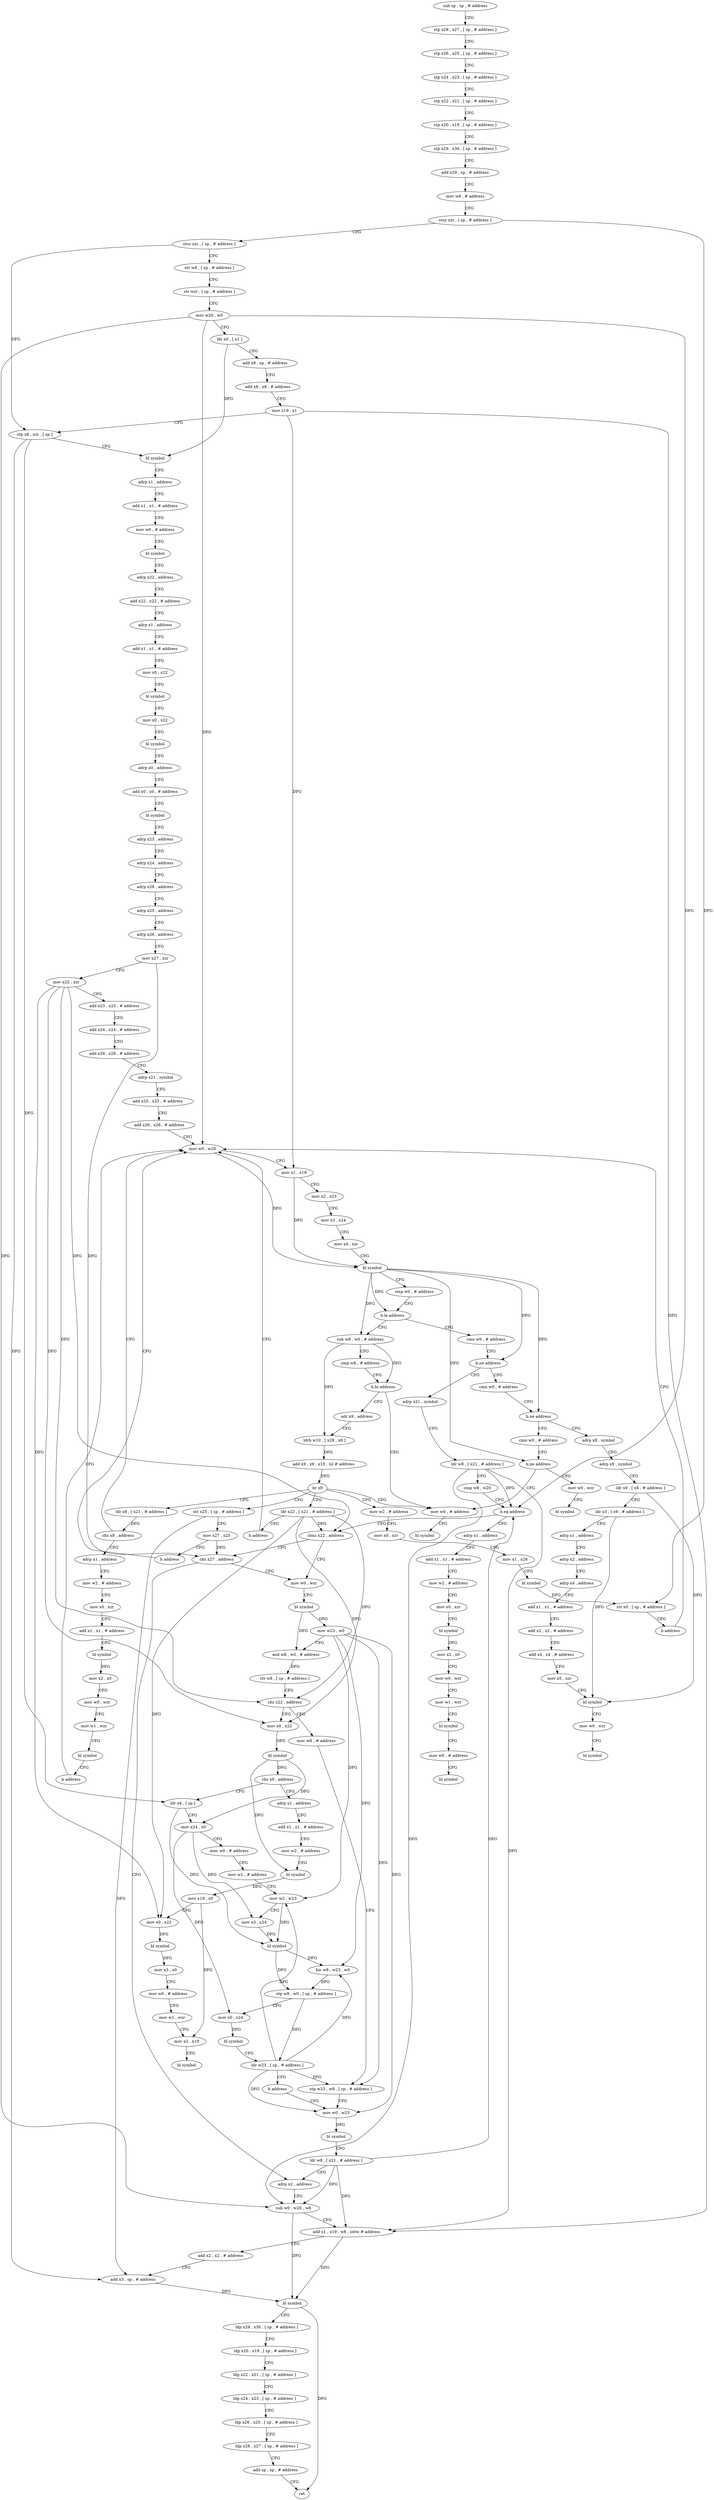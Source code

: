 digraph "func" {
"4201476" [label = "sub sp , sp , # address" ]
"4201480" [label = "stp x28 , x27 , [ sp , # address ]" ]
"4201484" [label = "stp x26 , x25 , [ sp , # address ]" ]
"4201488" [label = "stp x24 , x23 , [ sp , # address ]" ]
"4201492" [label = "stp x22 , x21 , [ sp , # address ]" ]
"4201496" [label = "stp x20 , x19 , [ sp , # address ]" ]
"4201500" [label = "stp x29 , x30 , [ sp , # address ]" ]
"4201504" [label = "add x29 , sp , # address" ]
"4201508" [label = "mov w8 , # address" ]
"4201512" [label = "stur xzr , [ sp , # address ]" ]
"4201516" [label = "stur xzr , [ sp , # address ]" ]
"4201520" [label = "str w8 , [ sp , # address ]" ]
"4201524" [label = "str wzr , [ sp , # address ]" ]
"4201528" [label = "mov w20 , w0" ]
"4201532" [label = "ldr x0 , [ x1 ]" ]
"4201536" [label = "add x8 , sp , # address" ]
"4201540" [label = "add x8 , x8 , # address" ]
"4201544" [label = "mov x19 , x1" ]
"4201548" [label = "stp x8 , xzr , [ sp ]" ]
"4201552" [label = "bl symbol" ]
"4201556" [label = "adrp x1 , address" ]
"4201560" [label = "add x1 , x1 , # address" ]
"4201564" [label = "mov w0 , # address" ]
"4201568" [label = "bl symbol" ]
"4201572" [label = "adrp x22 , address" ]
"4201576" [label = "add x22 , x22 , # address" ]
"4201580" [label = "adrp x1 , address" ]
"4201584" [label = "add x1 , x1 , # address" ]
"4201588" [label = "mov x0 , x22" ]
"4201592" [label = "bl symbol" ]
"4201596" [label = "mov x0 , x22" ]
"4201600" [label = "bl symbol" ]
"4201604" [label = "adrp x0 , address" ]
"4201608" [label = "add x0 , x0 , # address" ]
"4201612" [label = "bl symbol" ]
"4201616" [label = "adrp x23 , address" ]
"4201620" [label = "adrp x24 , address" ]
"4201624" [label = "adrp x28 , address" ]
"4201628" [label = "adrp x25 , address" ]
"4201632" [label = "adrp x26 , address" ]
"4201636" [label = "mov x27 , xzr" ]
"4201640" [label = "mov x22 , xzr" ]
"4201644" [label = "add x23 , x23 , # address" ]
"4201648" [label = "add x24 , x24 , # address" ]
"4201652" [label = "add x28 , x28 , # address" ]
"4201656" [label = "adrp x21 , symbol" ]
"4201660" [label = "add x25 , x25 , # address" ]
"4201664" [label = "add x26 , x26 , # address" ]
"4201668" [label = "mov w0 , w20" ]
"4201820" [label = "cmn w0 , # address" ]
"4201824" [label = "b.ne address" ]
"4202016" [label = "cmn w0 , # address" ]
"4201828" [label = "adrp x21 , symbol" ]
"4201700" [label = "sub w8 , w0 , # address" ]
"4201704" [label = "cmp w8 , # address" ]
"4201708" [label = "b.hi address" ]
"4202096" [label = "mov w0 , # address" ]
"4201712" [label = "adr x9 , address" ]
"4202020" [label = "b.ne address" ]
"4202080" [label = "cmn w0 , # address" ]
"4202024" [label = "adrp x8 , symbol" ]
"4201832" [label = "ldr w8 , [ x21 , # address ]" ]
"4201836" [label = "cmp w8 , w20" ]
"4201840" [label = "b.eq address" ]
"4202104" [label = "adrp x1 , address" ]
"4201844" [label = "cbnz x22 , address" ]
"4202100" [label = "bl symbol" ]
"4201716" [label = "ldrb w10 , [ x28 , x8 ]" ]
"4201720" [label = "add x9 , x9 , x10 , lsl # address" ]
"4201724" [label = "br x9" ]
"4201728" [label = "ldr x8 , [ x21 , # address ]" ]
"4201776" [label = "mov w2 , # address" ]
"4201800" [label = "ldr x22 , [ x21 , # address ]" ]
"4201808" [label = "str x25 , [ sp , # address ]" ]
"4202084" [label = "b.ne address" ]
"4202088" [label = "mov w0 , wzr" ]
"4202028" [label = "adrp x9 , symbol" ]
"4202032" [label = "ldr x0 , [ x8 , # address ]" ]
"4202036" [label = "ldr x3 , [ x9 , # address ]" ]
"4202040" [label = "adrp x1 , address" ]
"4202044" [label = "adrp x2 , address" ]
"4202048" [label = "adrp x4 , address" ]
"4202052" [label = "add x1 , x1 , # address" ]
"4202056" [label = "add x2 , x2 , # address" ]
"4202060" [label = "add x4 , x4 , # address" ]
"4202064" [label = "mov x5 , xzr" ]
"4202068" [label = "bl symbol" ]
"4202072" [label = "mov w0 , wzr" ]
"4202076" [label = "bl symbol" ]
"4202108" [label = "add x1 , x1 , # address" ]
"4202112" [label = "mov w2 , # address" ]
"4202116" [label = "mov x0 , xzr" ]
"4202120" [label = "bl symbol" ]
"4202124" [label = "mov x2 , x0" ]
"4202128" [label = "mov w0 , wzr" ]
"4202132" [label = "mov w1 , wzr" ]
"4202136" [label = "bl symbol" ]
"4202140" [label = "mov w0 , # address" ]
"4202144" [label = "bl symbol" ]
"4201852" [label = "mov w0 , wzr" ]
"4201848" [label = "cbz x27 , address" ]
"4201732" [label = "cbz x8 , address" ]
"4201736" [label = "adrp x1 , address" ]
"4201780" [label = "mov x0 , xzr" ]
"4201784" [label = "mov x1 , x26" ]
"4201788" [label = "bl symbol" ]
"4201792" [label = "str x0 , [ sp , # address ]" ]
"4201796" [label = "b address" ]
"4201804" [label = "b address" ]
"4201812" [label = "mov x27 , x25" ]
"4201816" [label = "b address" ]
"4202092" [label = "bl symbol" ]
"4201856" [label = "bl symbol" ]
"4201860" [label = "mov w23 , w0" ]
"4201864" [label = "and w8 , w0 , # address" ]
"4201868" [label = "str w8 , [ sp , # address ]" ]
"4201872" [label = "cbz x22 , address" ]
"4201940" [label = "mov w8 , # address" ]
"4201876" [label = "mov x0 , x22" ]
"4201960" [label = "adrp x2 , address" ]
"4201672" [label = "mov x1 , x19" ]
"4201676" [label = "mov x2 , x23" ]
"4201680" [label = "mov x3 , x24" ]
"4201684" [label = "mov x4 , xzr" ]
"4201688" [label = "bl symbol" ]
"4201692" [label = "cmp w0 , # address" ]
"4201696" [label = "b.le address" ]
"4201740" [label = "mov w2 , # address" ]
"4201744" [label = "mov x0 , xzr" ]
"4201748" [label = "add x1 , x1 , # address" ]
"4201752" [label = "bl symbol" ]
"4201756" [label = "mov x2 , x0" ]
"4201760" [label = "mov w0 , wzr" ]
"4201764" [label = "mov w1 , wzr" ]
"4201768" [label = "bl symbol" ]
"4201772" [label = "b address" ]
"4201944" [label = "stp w23 , w8 , [ sp , # address ]" ]
"4201948" [label = "mov w0 , w23" ]
"4201880" [label = "bl symbol" ]
"4201884" [label = "cbz x0 , address" ]
"4202148" [label = "adrp x1 , address" ]
"4201888" [label = "ldr x4 , [ sp ]" ]
"4201964" [label = "sub w0 , w20 , w8" ]
"4201968" [label = "add x1 , x19 , w8 , sxtw # address" ]
"4201972" [label = "add x2 , x2 , # address" ]
"4201976" [label = "add x3 , sp , # address" ]
"4201980" [label = "bl symbol" ]
"4201984" [label = "ldp x29 , x30 , [ sp , # address ]" ]
"4201988" [label = "ldp x20 , x19 , [ sp , # address ]" ]
"4201992" [label = "ldp x22 , x21 , [ sp , # address ]" ]
"4201996" [label = "ldp x24 , x23 , [ sp , # address ]" ]
"4202000" [label = "ldp x26 , x25 , [ sp , # address ]" ]
"4202004" [label = "ldp x28 , x27 , [ sp , # address ]" ]
"4202008" [label = "add sp , sp , # address" ]
"4202012" [label = "ret" ]
"4202152" [label = "add x1 , x1 , # address" ]
"4202156" [label = "mov w2 , # address" ]
"4202160" [label = "bl symbol" ]
"4202164" [label = "mov x19 , x0" ]
"4202168" [label = "mov x0 , x22" ]
"4202172" [label = "bl symbol" ]
"4202176" [label = "mov x3 , x0" ]
"4202180" [label = "mov w0 , # address" ]
"4202184" [label = "mov w1 , wzr" ]
"4202188" [label = "mov x2 , x19" ]
"4202192" [label = "bl symbol" ]
"4201892" [label = "mov x24 , x0" ]
"4201896" [label = "mov w0 , # address" ]
"4201900" [label = "mov w1 , # address" ]
"4201904" [label = "mov w2 , w23" ]
"4201908" [label = "mov x3 , x24" ]
"4201912" [label = "bl symbol" ]
"4201916" [label = "bic w8 , w23 , w0" ]
"4201920" [label = "stp w8 , w0 , [ sp , # address ]" ]
"4201924" [label = "mov x0 , x24" ]
"4201928" [label = "bl symbol" ]
"4201932" [label = "ldr w23 , [ sp , # address ]" ]
"4201936" [label = "b address" ]
"4201952" [label = "bl symbol" ]
"4201956" [label = "ldr w8 , [ x21 , # address ]" ]
"4201476" -> "4201480" [ label = "CFG" ]
"4201480" -> "4201484" [ label = "CFG" ]
"4201484" -> "4201488" [ label = "CFG" ]
"4201488" -> "4201492" [ label = "CFG" ]
"4201492" -> "4201496" [ label = "CFG" ]
"4201496" -> "4201500" [ label = "CFG" ]
"4201500" -> "4201504" [ label = "CFG" ]
"4201504" -> "4201508" [ label = "CFG" ]
"4201508" -> "4201512" [ label = "CFG" ]
"4201512" -> "4201516" [ label = "CFG" ]
"4201512" -> "4201792" [ label = "DFG" ]
"4201516" -> "4201520" [ label = "CFG" ]
"4201516" -> "4201548" [ label = "DFG" ]
"4201520" -> "4201524" [ label = "CFG" ]
"4201524" -> "4201528" [ label = "CFG" ]
"4201528" -> "4201532" [ label = "CFG" ]
"4201528" -> "4201668" [ label = "DFG" ]
"4201528" -> "4201840" [ label = "DFG" ]
"4201528" -> "4201964" [ label = "DFG" ]
"4201532" -> "4201536" [ label = "CFG" ]
"4201532" -> "4201552" [ label = "DFG" ]
"4201536" -> "4201540" [ label = "CFG" ]
"4201540" -> "4201544" [ label = "CFG" ]
"4201544" -> "4201548" [ label = "CFG" ]
"4201544" -> "4201672" [ label = "DFG" ]
"4201544" -> "4201968" [ label = "DFG" ]
"4201548" -> "4201552" [ label = "CFG" ]
"4201548" -> "4201888" [ label = "DFG" ]
"4201548" -> "4201976" [ label = "DFG" ]
"4201552" -> "4201556" [ label = "CFG" ]
"4201556" -> "4201560" [ label = "CFG" ]
"4201560" -> "4201564" [ label = "CFG" ]
"4201564" -> "4201568" [ label = "CFG" ]
"4201568" -> "4201572" [ label = "CFG" ]
"4201572" -> "4201576" [ label = "CFG" ]
"4201576" -> "4201580" [ label = "CFG" ]
"4201580" -> "4201584" [ label = "CFG" ]
"4201584" -> "4201588" [ label = "CFG" ]
"4201588" -> "4201592" [ label = "CFG" ]
"4201592" -> "4201596" [ label = "CFG" ]
"4201596" -> "4201600" [ label = "CFG" ]
"4201600" -> "4201604" [ label = "CFG" ]
"4201604" -> "4201608" [ label = "CFG" ]
"4201608" -> "4201612" [ label = "CFG" ]
"4201612" -> "4201616" [ label = "CFG" ]
"4201616" -> "4201620" [ label = "CFG" ]
"4201620" -> "4201624" [ label = "CFG" ]
"4201624" -> "4201628" [ label = "CFG" ]
"4201628" -> "4201632" [ label = "CFG" ]
"4201632" -> "4201636" [ label = "CFG" ]
"4201636" -> "4201640" [ label = "CFG" ]
"4201636" -> "4201848" [ label = "DFG" ]
"4201640" -> "4201644" [ label = "CFG" ]
"4201640" -> "4201844" [ label = "DFG" ]
"4201640" -> "4201872" [ label = "DFG" ]
"4201640" -> "4201876" [ label = "DFG" ]
"4201640" -> "4202168" [ label = "DFG" ]
"4201644" -> "4201648" [ label = "CFG" ]
"4201648" -> "4201652" [ label = "CFG" ]
"4201652" -> "4201656" [ label = "CFG" ]
"4201656" -> "4201660" [ label = "CFG" ]
"4201660" -> "4201664" [ label = "CFG" ]
"4201664" -> "4201668" [ label = "CFG" ]
"4201668" -> "4201672" [ label = "CFG" ]
"4201668" -> "4201688" [ label = "DFG" ]
"4201820" -> "4201824" [ label = "CFG" ]
"4201824" -> "4202016" [ label = "CFG" ]
"4201824" -> "4201828" [ label = "CFG" ]
"4202016" -> "4202020" [ label = "CFG" ]
"4201828" -> "4201832" [ label = "CFG" ]
"4201700" -> "4201704" [ label = "CFG" ]
"4201700" -> "4201708" [ label = "DFG" ]
"4201700" -> "4201716" [ label = "DFG" ]
"4201704" -> "4201708" [ label = "CFG" ]
"4201708" -> "4202096" [ label = "CFG" ]
"4201708" -> "4201712" [ label = "CFG" ]
"4202096" -> "4202100" [ label = "CFG" ]
"4201712" -> "4201716" [ label = "CFG" ]
"4202020" -> "4202080" [ label = "CFG" ]
"4202020" -> "4202024" [ label = "CFG" ]
"4202080" -> "4202084" [ label = "CFG" ]
"4202024" -> "4202028" [ label = "CFG" ]
"4201832" -> "4201836" [ label = "CFG" ]
"4201832" -> "4201840" [ label = "DFG" ]
"4201832" -> "4201964" [ label = "DFG" ]
"4201832" -> "4201968" [ label = "DFG" ]
"4201836" -> "4201840" [ label = "CFG" ]
"4201840" -> "4202104" [ label = "CFG" ]
"4201840" -> "4201844" [ label = "CFG" ]
"4202104" -> "4202108" [ label = "CFG" ]
"4201844" -> "4201852" [ label = "CFG" ]
"4201844" -> "4201848" [ label = "CFG" ]
"4201716" -> "4201720" [ label = "DFG" ]
"4201720" -> "4201724" [ label = "DFG" ]
"4201724" -> "4201728" [ label = "CFG" ]
"4201724" -> "4201776" [ label = "CFG" ]
"4201724" -> "4201800" [ label = "CFG" ]
"4201724" -> "4201808" [ label = "CFG" ]
"4201724" -> "4202096" [ label = "CFG" ]
"4201728" -> "4201732" [ label = "DFG" ]
"4201776" -> "4201780" [ label = "CFG" ]
"4201800" -> "4201804" [ label = "CFG" ]
"4201800" -> "4201844" [ label = "DFG" ]
"4201800" -> "4201872" [ label = "DFG" ]
"4201800" -> "4201876" [ label = "DFG" ]
"4201800" -> "4202168" [ label = "DFG" ]
"4201808" -> "4201812" [ label = "CFG" ]
"4201808" -> "4201976" [ label = "DFG" ]
"4202084" -> "4202096" [ label = "CFG" ]
"4202084" -> "4202088" [ label = "CFG" ]
"4202088" -> "4202092" [ label = "CFG" ]
"4202028" -> "4202032" [ label = "CFG" ]
"4202032" -> "4202036" [ label = "CFG" ]
"4202032" -> "4202068" [ label = "DFG" ]
"4202036" -> "4202040" [ label = "CFG" ]
"4202036" -> "4202068" [ label = "DFG" ]
"4202040" -> "4202044" [ label = "CFG" ]
"4202044" -> "4202048" [ label = "CFG" ]
"4202048" -> "4202052" [ label = "CFG" ]
"4202052" -> "4202056" [ label = "CFG" ]
"4202056" -> "4202060" [ label = "CFG" ]
"4202060" -> "4202064" [ label = "CFG" ]
"4202064" -> "4202068" [ label = "CFG" ]
"4202068" -> "4202072" [ label = "CFG" ]
"4202072" -> "4202076" [ label = "CFG" ]
"4202108" -> "4202112" [ label = "CFG" ]
"4202112" -> "4202116" [ label = "CFG" ]
"4202116" -> "4202120" [ label = "CFG" ]
"4202120" -> "4202124" [ label = "DFG" ]
"4202124" -> "4202128" [ label = "CFG" ]
"4202128" -> "4202132" [ label = "CFG" ]
"4202132" -> "4202136" [ label = "CFG" ]
"4202136" -> "4202140" [ label = "CFG" ]
"4202140" -> "4202144" [ label = "CFG" ]
"4201852" -> "4201856" [ label = "CFG" ]
"4201848" -> "4201960" [ label = "CFG" ]
"4201848" -> "4201852" [ label = "CFG" ]
"4201732" -> "4201668" [ label = "CFG" ]
"4201732" -> "4201736" [ label = "CFG" ]
"4201736" -> "4201740" [ label = "CFG" ]
"4201780" -> "4201784" [ label = "CFG" ]
"4201784" -> "4201788" [ label = "CFG" ]
"4201788" -> "4201792" [ label = "DFG" ]
"4201792" -> "4201796" [ label = "CFG" ]
"4201796" -> "4201668" [ label = "CFG" ]
"4201804" -> "4201668" [ label = "CFG" ]
"4201812" -> "4201816" [ label = "CFG" ]
"4201812" -> "4201848" [ label = "DFG" ]
"4201816" -> "4201668" [ label = "CFG" ]
"4201856" -> "4201860" [ label = "DFG" ]
"4201856" -> "4201864" [ label = "DFG" ]
"4201860" -> "4201864" [ label = "CFG" ]
"4201860" -> "4201944" [ label = "DFG" ]
"4201860" -> "4201948" [ label = "DFG" ]
"4201860" -> "4201904" [ label = "DFG" ]
"4201860" -> "4201916" [ label = "DFG" ]
"4201864" -> "4201868" [ label = "DFG" ]
"4201868" -> "4201872" [ label = "CFG" ]
"4201872" -> "4201940" [ label = "CFG" ]
"4201872" -> "4201876" [ label = "CFG" ]
"4201940" -> "4201944" [ label = "CFG" ]
"4201876" -> "4201880" [ label = "DFG" ]
"4201960" -> "4201964" [ label = "CFG" ]
"4201672" -> "4201676" [ label = "CFG" ]
"4201672" -> "4201688" [ label = "DFG" ]
"4201676" -> "4201680" [ label = "CFG" ]
"4201680" -> "4201684" [ label = "CFG" ]
"4201684" -> "4201688" [ label = "CFG" ]
"4201688" -> "4201692" [ label = "CFG" ]
"4201688" -> "4201696" [ label = "DFG" ]
"4201688" -> "4201824" [ label = "DFG" ]
"4201688" -> "4201700" [ label = "DFG" ]
"4201688" -> "4202020" [ label = "DFG" ]
"4201688" -> "4202084" [ label = "DFG" ]
"4201692" -> "4201696" [ label = "CFG" ]
"4201696" -> "4201820" [ label = "CFG" ]
"4201696" -> "4201700" [ label = "CFG" ]
"4201740" -> "4201744" [ label = "CFG" ]
"4201744" -> "4201748" [ label = "CFG" ]
"4201748" -> "4201752" [ label = "CFG" ]
"4201752" -> "4201756" [ label = "DFG" ]
"4201756" -> "4201760" [ label = "CFG" ]
"4201760" -> "4201764" [ label = "CFG" ]
"4201764" -> "4201768" [ label = "CFG" ]
"4201768" -> "4201772" [ label = "CFG" ]
"4201772" -> "4201668" [ label = "CFG" ]
"4201944" -> "4201948" [ label = "CFG" ]
"4201948" -> "4201952" [ label = "DFG" ]
"4201880" -> "4201884" [ label = "DFG" ]
"4201880" -> "4202160" [ label = "DFG" ]
"4201880" -> "4201892" [ label = "DFG" ]
"4201884" -> "4202148" [ label = "CFG" ]
"4201884" -> "4201888" [ label = "CFG" ]
"4202148" -> "4202152" [ label = "CFG" ]
"4201888" -> "4201892" [ label = "CFG" ]
"4201888" -> "4201912" [ label = "DFG" ]
"4201964" -> "4201968" [ label = "CFG" ]
"4201964" -> "4201980" [ label = "DFG" ]
"4201968" -> "4201972" [ label = "CFG" ]
"4201968" -> "4201980" [ label = "DFG" ]
"4201972" -> "4201976" [ label = "CFG" ]
"4201976" -> "4201980" [ label = "DFG" ]
"4201980" -> "4201984" [ label = "CFG" ]
"4201980" -> "4202012" [ label = "DFG" ]
"4201984" -> "4201988" [ label = "CFG" ]
"4201988" -> "4201992" [ label = "CFG" ]
"4201992" -> "4201996" [ label = "CFG" ]
"4201996" -> "4202000" [ label = "CFG" ]
"4202000" -> "4202004" [ label = "CFG" ]
"4202004" -> "4202008" [ label = "CFG" ]
"4202008" -> "4202012" [ label = "CFG" ]
"4202152" -> "4202156" [ label = "CFG" ]
"4202156" -> "4202160" [ label = "CFG" ]
"4202160" -> "4202164" [ label = "DFG" ]
"4202164" -> "4202168" [ label = "CFG" ]
"4202164" -> "4202188" [ label = "DFG" ]
"4202168" -> "4202172" [ label = "DFG" ]
"4202172" -> "4202176" [ label = "DFG" ]
"4202176" -> "4202180" [ label = "CFG" ]
"4202180" -> "4202184" [ label = "CFG" ]
"4202184" -> "4202188" [ label = "CFG" ]
"4202188" -> "4202192" [ label = "CFG" ]
"4201892" -> "4201896" [ label = "CFG" ]
"4201892" -> "4201908" [ label = "DFG" ]
"4201892" -> "4201924" [ label = "DFG" ]
"4201896" -> "4201900" [ label = "CFG" ]
"4201900" -> "4201904" [ label = "CFG" ]
"4201904" -> "4201908" [ label = "CFG" ]
"4201904" -> "4201912" [ label = "DFG" ]
"4201908" -> "4201912" [ label = "DFG" ]
"4201912" -> "4201916" [ label = "DFG" ]
"4201912" -> "4201920" [ label = "DFG" ]
"4201916" -> "4201920" [ label = "DFG" ]
"4201920" -> "4201924" [ label = "CFG" ]
"4201920" -> "4201932" [ label = "DFG" ]
"4201924" -> "4201928" [ label = "DFG" ]
"4201928" -> "4201932" [ label = "CFG" ]
"4201932" -> "4201936" [ label = "CFG" ]
"4201932" -> "4201944" [ label = "DFG" ]
"4201932" -> "4201948" [ label = "DFG" ]
"4201932" -> "4201904" [ label = "DFG" ]
"4201932" -> "4201916" [ label = "DFG" ]
"4201936" -> "4201948" [ label = "CFG" ]
"4201952" -> "4201956" [ label = "CFG" ]
"4201956" -> "4201960" [ label = "CFG" ]
"4201956" -> "4201964" [ label = "DFG" ]
"4201956" -> "4201968" [ label = "DFG" ]
"4201956" -> "4201840" [ label = "DFG" ]
}
